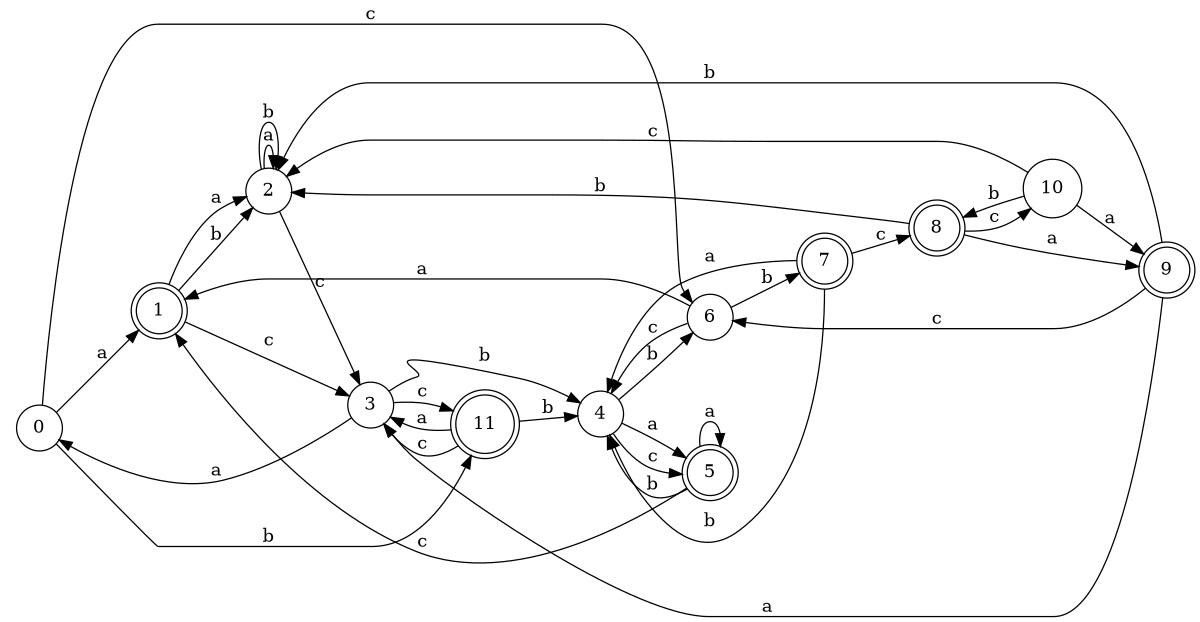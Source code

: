 digraph n10_10 {
__start0 [label="" shape="none"];

rankdir=LR;
size="8,5";

s0 [style="filled", color="black", fillcolor="white" shape="circle", label="0"];
s1 [style="rounded,filled", color="black", fillcolor="white" shape="doublecircle", label="1"];
s2 [style="filled", color="black", fillcolor="white" shape="circle", label="2"];
s3 [style="filled", color="black", fillcolor="white" shape="circle", label="3"];
s4 [style="filled", color="black", fillcolor="white" shape="circle", label="4"];
s5 [style="rounded,filled", color="black", fillcolor="white" shape="doublecircle", label="5"];
s6 [style="filled", color="black", fillcolor="white" shape="circle", label="6"];
s7 [style="rounded,filled", color="black", fillcolor="white" shape="doublecircle", label="7"];
s8 [style="rounded,filled", color="black", fillcolor="white" shape="doublecircle", label="8"];
s9 [style="rounded,filled", color="black", fillcolor="white" shape="doublecircle", label="9"];
s10 [style="filled", color="black", fillcolor="white" shape="circle", label="10"];
s11 [style="rounded,filled", color="black", fillcolor="white" shape="doublecircle", label="11"];
s0 -> s1 [label="a"];
s0 -> s11 [label="b"];
s0 -> s6 [label="c"];
s1 -> s2 [label="a"];
s1 -> s2 [label="b"];
s1 -> s3 [label="c"];
s2 -> s2 [label="a"];
s2 -> s2 [label="b"];
s2 -> s3 [label="c"];
s3 -> s0 [label="a"];
s3 -> s4 [label="b"];
s3 -> s11 [label="c"];
s4 -> s5 [label="a"];
s4 -> s6 [label="b"];
s4 -> s5 [label="c"];
s5 -> s5 [label="a"];
s5 -> s4 [label="b"];
s5 -> s1 [label="c"];
s6 -> s1 [label="a"];
s6 -> s7 [label="b"];
s6 -> s4 [label="c"];
s7 -> s4 [label="a"];
s7 -> s4 [label="b"];
s7 -> s8 [label="c"];
s8 -> s9 [label="a"];
s8 -> s2 [label="b"];
s8 -> s10 [label="c"];
s9 -> s3 [label="a"];
s9 -> s2 [label="b"];
s9 -> s6 [label="c"];
s10 -> s9 [label="a"];
s10 -> s8 [label="b"];
s10 -> s2 [label="c"];
s11 -> s3 [label="a"];
s11 -> s4 [label="b"];
s11 -> s3 [label="c"];

}